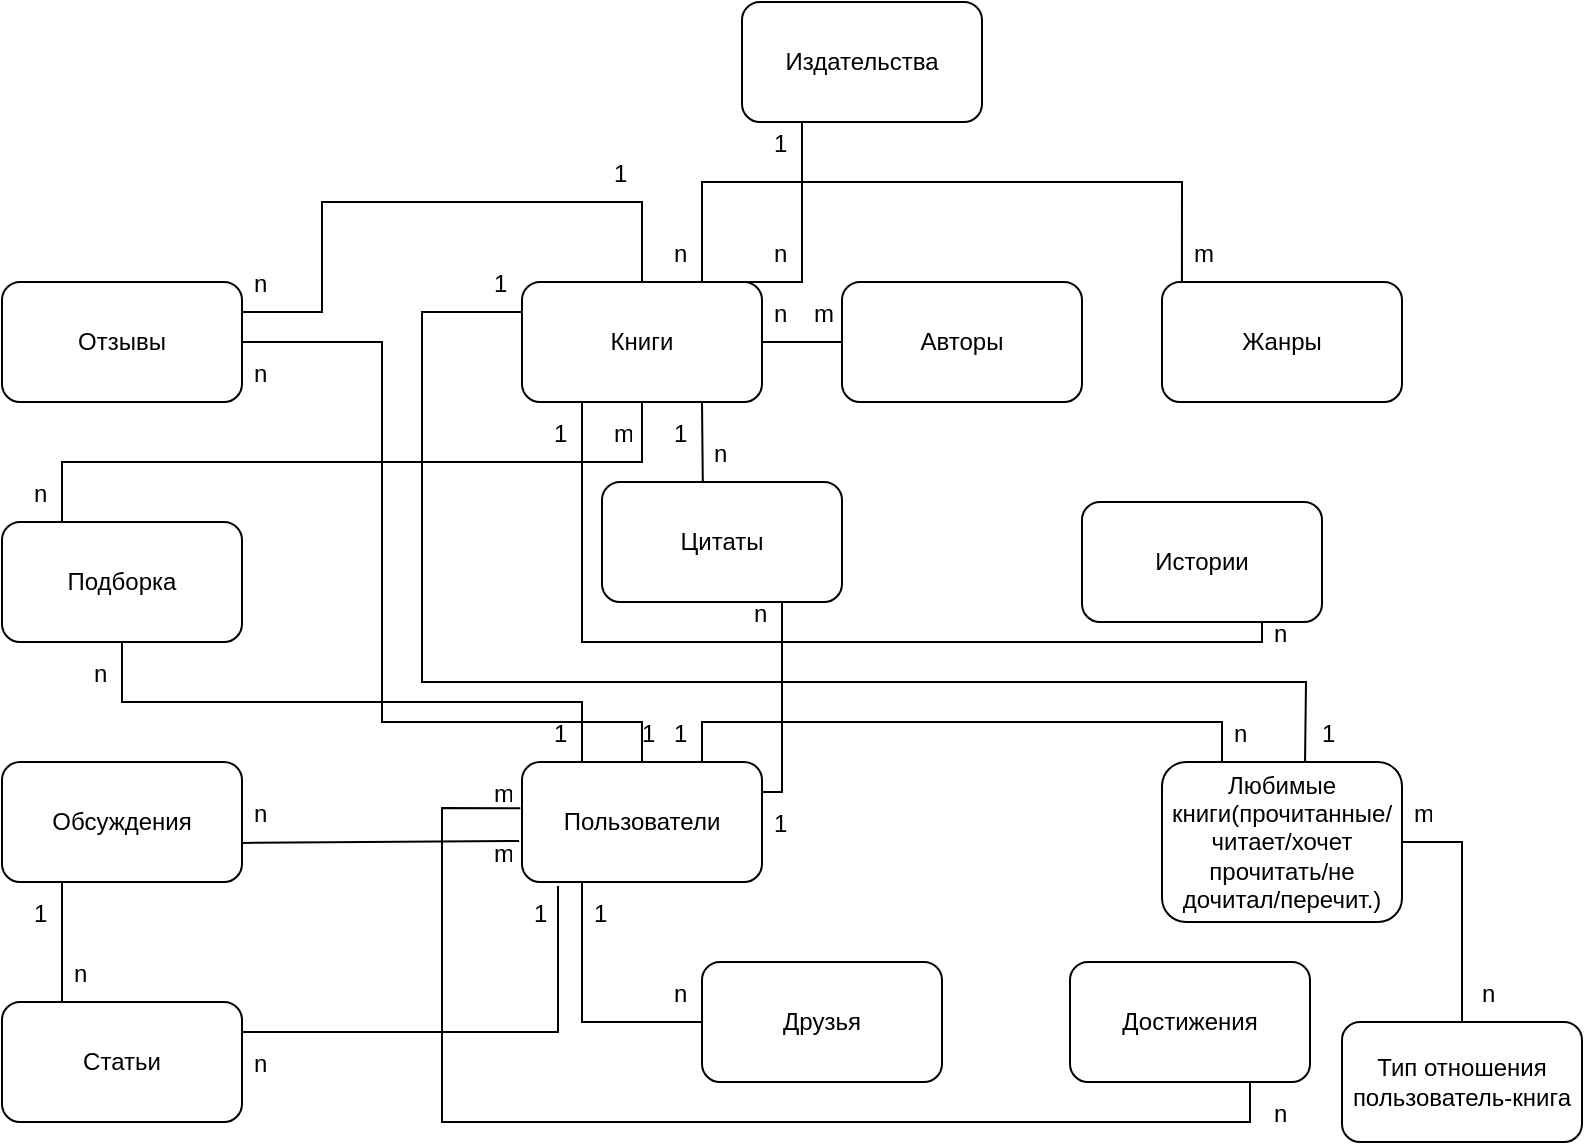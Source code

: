 <mxfile version="20.4.1" type="device"><diagram id="AliTMPAy1Uf2mKBEPsRA" name="Страница 1"><mxGraphModel dx="1564" dy="872" grid="1" gridSize="10" guides="1" tooltips="1" connect="1" arrows="1" fold="1" page="1" pageScale="1" pageWidth="1169" pageHeight="827" math="0" shadow="0"><root><mxCell id="0"/><mxCell id="1" parent="0"/><mxCell id="yyoPLoC8duQ-5GAGsJRs-1" value="Книги" style="rounded=1;whiteSpace=wrap;html=1;" parent="1" vertex="1"><mxGeometry x="440" y="270" width="120" height="60" as="geometry"/></mxCell><mxCell id="JQb8DYOmQ3WD8tvSND0Z-1" value="Авторы" style="rounded=1;whiteSpace=wrap;html=1;" parent="1" vertex="1"><mxGeometry x="600" y="270" width="120" height="60" as="geometry"/></mxCell><mxCell id="JQb8DYOmQ3WD8tvSND0Z-2" value="Жанры" style="rounded=1;whiteSpace=wrap;html=1;glass=0;" parent="1" vertex="1"><mxGeometry x="760" y="270" width="120" height="60" as="geometry"/></mxCell><mxCell id="JQb8DYOmQ3WD8tvSND0Z-3" value="Цитаты" style="rounded=1;whiteSpace=wrap;html=1;" parent="1" vertex="1"><mxGeometry x="480" y="370" width="120" height="60" as="geometry"/></mxCell><mxCell id="JQb8DYOmQ3WD8tvSND0Z-4" value="Истории" style="rounded=1;whiteSpace=wrap;html=1;" parent="1" vertex="1"><mxGeometry x="720" y="380" width="120" height="60" as="geometry"/></mxCell><mxCell id="JQb8DYOmQ3WD8tvSND0Z-11" value="n" style="text;strokeColor=none;fillColor=none;align=left;verticalAlign=middle;spacingLeft=4;spacingRight=4;overflow=hidden;points=[[0,0.5],[1,0.5]];portConstraint=eastwest;rotatable=0;" parent="1" vertex="1"><mxGeometry x="510" y="240" width="80" height="30" as="geometry"/></mxCell><mxCell id="JQb8DYOmQ3WD8tvSND0Z-13" value="m" style="text;strokeColor=none;fillColor=none;align=left;verticalAlign=middle;spacingLeft=4;spacingRight=4;overflow=hidden;points=[[0,0.5],[1,0.5]];portConstraint=eastwest;rotatable=0;" parent="1" vertex="1"><mxGeometry x="770" y="240" width="80" height="30" as="geometry"/></mxCell><mxCell id="JQb8DYOmQ3WD8tvSND0Z-16" value="" style="endArrow=none;html=1;rounded=0;exitX=0.75;exitY=0;exitDx=0;exitDy=0;entryX=0.083;entryY=0;entryDx=0;entryDy=0;entryPerimeter=0;" parent="1" source="yyoPLoC8duQ-5GAGsJRs-1" target="JQb8DYOmQ3WD8tvSND0Z-2" edge="1"><mxGeometry width="50" height="50" relative="1" as="geometry"><mxPoint x="520" y="230" as="sourcePoint"/><mxPoint x="600" y="210" as="targetPoint"/><Array as="points"><mxPoint x="530" y="220"/><mxPoint x="770" y="220"/></Array></mxGeometry></mxCell><mxCell id="JQb8DYOmQ3WD8tvSND0Z-17" value="" style="endArrow=none;html=1;rounded=0;exitX=1;exitY=0.5;exitDx=0;exitDy=0;entryX=0;entryY=0.5;entryDx=0;entryDy=0;" parent="1" source="yyoPLoC8duQ-5GAGsJRs-1" target="JQb8DYOmQ3WD8tvSND0Z-1" edge="1"><mxGeometry width="50" height="50" relative="1" as="geometry"><mxPoint x="640" y="310" as="sourcePoint"/><mxPoint x="690" y="260" as="targetPoint"/></mxGeometry></mxCell><mxCell id="JQb8DYOmQ3WD8tvSND0Z-18" value="n" style="text;strokeColor=none;fillColor=none;align=left;verticalAlign=middle;spacingLeft=4;spacingRight=4;overflow=hidden;points=[[0,0.5],[1,0.5]];portConstraint=eastwest;rotatable=0;" parent="1" vertex="1"><mxGeometry x="560" y="270" width="80" height="30" as="geometry"/></mxCell><mxCell id="JQb8DYOmQ3WD8tvSND0Z-19" value="m" style="text;strokeColor=none;fillColor=none;align=left;verticalAlign=middle;spacingLeft=4;spacingRight=4;overflow=hidden;points=[[0,0.5],[1,0.5]];portConstraint=eastwest;rotatable=0;" parent="1" vertex="1"><mxGeometry x="580" y="270" width="80" height="30" as="geometry"/></mxCell><mxCell id="JQb8DYOmQ3WD8tvSND0Z-21" value="" style="endArrow=none;html=1;rounded=0;exitX=0.75;exitY=1;exitDx=0;exitDy=0;entryX=0.42;entryY=-0.001;entryDx=0;entryDy=0;entryPerimeter=0;" parent="1" source="yyoPLoC8duQ-5GAGsJRs-1" target="JQb8DYOmQ3WD8tvSND0Z-3" edge="1"><mxGeometry width="50" height="50" relative="1" as="geometry"><mxPoint x="650" y="260" as="sourcePoint"/><mxPoint x="700" y="210" as="targetPoint"/></mxGeometry></mxCell><mxCell id="JQb8DYOmQ3WD8tvSND0Z-22" value="1" style="text;strokeColor=none;fillColor=none;align=left;verticalAlign=middle;spacingLeft=4;spacingRight=4;overflow=hidden;points=[[0,0.5],[1,0.5]];portConstraint=eastwest;rotatable=0;" parent="1" vertex="1"><mxGeometry x="510" y="330" width="80" height="30" as="geometry"/></mxCell><mxCell id="JQb8DYOmQ3WD8tvSND0Z-23" value="n" style="text;strokeColor=none;fillColor=none;align=left;verticalAlign=middle;spacingLeft=4;spacingRight=4;overflow=hidden;points=[[0,0.5],[1,0.5]];portConstraint=eastwest;rotatable=0;" parent="1" vertex="1"><mxGeometry x="530" y="340" width="80" height="30" as="geometry"/></mxCell><mxCell id="JQb8DYOmQ3WD8tvSND0Z-24" value="" style="endArrow=none;html=1;rounded=0;exitX=0.25;exitY=1;exitDx=0;exitDy=0;entryX=0.75;entryY=1;entryDx=0;entryDy=0;" parent="1" source="yyoPLoC8duQ-5GAGsJRs-1" target="JQb8DYOmQ3WD8tvSND0Z-4" edge="1"><mxGeometry width="50" height="50" relative="1" as="geometry"><mxPoint x="660" y="390" as="sourcePoint"/><mxPoint x="710" y="340" as="targetPoint"/><Array as="points"><mxPoint x="470" y="450"/><mxPoint x="810" y="450"/></Array></mxGeometry></mxCell><mxCell id="JQb8DYOmQ3WD8tvSND0Z-25" value="1" style="text;strokeColor=none;fillColor=none;align=left;verticalAlign=middle;spacingLeft=4;spacingRight=4;overflow=hidden;points=[[0,0.5],[1,0.5]];portConstraint=eastwest;rotatable=0;" parent="1" vertex="1"><mxGeometry x="450" y="330" width="20" height="30" as="geometry"/></mxCell><mxCell id="JQb8DYOmQ3WD8tvSND0Z-26" value="n" style="text;strokeColor=none;fillColor=none;align=left;verticalAlign=middle;spacingLeft=4;spacingRight=4;overflow=hidden;points=[[0,0.5],[1,0.5]];portConstraint=eastwest;rotatable=0;" parent="1" vertex="1"><mxGeometry x="810" y="430" width="20" height="30" as="geometry"/></mxCell><mxCell id="JQb8DYOmQ3WD8tvSND0Z-27" value="Пользователи" style="rounded=1;whiteSpace=wrap;html=1;" parent="1" vertex="1"><mxGeometry x="440" y="510" width="120" height="60" as="geometry"/></mxCell><mxCell id="JQb8DYOmQ3WD8tvSND0Z-29" value="Любимые книги(прочитанные/читает/хочет прочитать/не дочитал/перечит.)" style="rounded=1;whiteSpace=wrap;html=1;" parent="1" vertex="1"><mxGeometry x="760" y="510" width="120" height="80" as="geometry"/></mxCell><mxCell id="JQb8DYOmQ3WD8tvSND0Z-31" value="Друзья" style="rounded=1;whiteSpace=wrap;html=1;" parent="1" vertex="1"><mxGeometry x="530" y="610" width="120" height="60" as="geometry"/></mxCell><mxCell id="JQb8DYOmQ3WD8tvSND0Z-32" value="Достижения" style="rounded=1;whiteSpace=wrap;html=1;" parent="1" vertex="1"><mxGeometry x="714" y="610" width="120" height="60" as="geometry"/></mxCell><mxCell id="JQb8DYOmQ3WD8tvSND0Z-33" value="Обсуждения" style="rounded=1;whiteSpace=wrap;html=1;" parent="1" vertex="1"><mxGeometry x="180" y="510" width="120" height="60" as="geometry"/></mxCell><mxCell id="JQb8DYOmQ3WD8tvSND0Z-34" value="Статьи" style="rounded=1;whiteSpace=wrap;html=1;" parent="1" vertex="1"><mxGeometry x="180" y="630" width="120" height="60" as="geometry"/></mxCell><mxCell id="JQb8DYOmQ3WD8tvSND0Z-35" value="Подборка" style="rounded=1;whiteSpace=wrap;html=1;" parent="1" vertex="1"><mxGeometry x="180" y="390" width="120" height="60" as="geometry"/></mxCell><mxCell id="JQb8DYOmQ3WD8tvSND0Z-36" value="" style="endArrow=none;html=1;rounded=0;exitX=0.75;exitY=0;exitDx=0;exitDy=0;entryX=0.25;entryY=0;entryDx=0;entryDy=0;" parent="1" source="JQb8DYOmQ3WD8tvSND0Z-27" target="JQb8DYOmQ3WD8tvSND0Z-29" edge="1"><mxGeometry width="50" height="50" relative="1" as="geometry"><mxPoint x="710" y="430" as="sourcePoint"/><mxPoint x="760" y="380" as="targetPoint"/><Array as="points"><mxPoint x="530" y="490"/><mxPoint x="790" y="490"/></Array></mxGeometry></mxCell><mxCell id="JQb8DYOmQ3WD8tvSND0Z-37" value="1" style="text;strokeColor=none;fillColor=none;align=left;verticalAlign=middle;spacingLeft=4;spacingRight=4;overflow=hidden;points=[[0,0.5],[1,0.5]];portConstraint=eastwest;rotatable=0;" parent="1" vertex="1"><mxGeometry x="510" y="480" width="80" height="30" as="geometry"/></mxCell><mxCell id="JQb8DYOmQ3WD8tvSND0Z-38" value="n" style="text;strokeColor=none;fillColor=none;align=left;verticalAlign=middle;spacingLeft=4;spacingRight=4;overflow=hidden;points=[[0,0.5],[1,0.5]];portConstraint=eastwest;rotatable=0;" parent="1" vertex="1"><mxGeometry x="790" y="480" width="80" height="30" as="geometry"/></mxCell><mxCell id="JQb8DYOmQ3WD8tvSND0Z-39" value="" style="endArrow=none;html=1;rounded=0;entryX=0;entryY=0.25;entryDx=0;entryDy=0;exitX=0.519;exitY=0.987;exitDx=0;exitDy=0;exitPerimeter=0;" parent="1" source="JQb8DYOmQ3WD8tvSND0Z-38" target="yyoPLoC8duQ-5GAGsJRs-1" edge="1"><mxGeometry width="50" height="50" relative="1" as="geometry"><mxPoint x="830" y="470" as="sourcePoint"/><mxPoint x="760" y="430" as="targetPoint"/><Array as="points"><mxPoint x="832" y="470"/><mxPoint x="390" y="470"/><mxPoint x="390" y="285"/></Array></mxGeometry></mxCell><mxCell id="JQb8DYOmQ3WD8tvSND0Z-40" value="1" style="text;strokeColor=none;fillColor=none;align=left;verticalAlign=middle;spacingLeft=4;spacingRight=4;overflow=hidden;points=[[0,0.5],[1,0.5]];portConstraint=eastwest;rotatable=0;" parent="1" vertex="1"><mxGeometry x="420" y="255" width="80" height="30" as="geometry"/></mxCell><mxCell id="JQb8DYOmQ3WD8tvSND0Z-41" value="1" style="text;strokeColor=none;fillColor=none;align=left;verticalAlign=middle;spacingLeft=4;spacingRight=4;overflow=hidden;points=[[0,0.5],[1,0.5]];portConstraint=eastwest;rotatable=0;" parent="1" vertex="1"><mxGeometry x="834" y="480" width="80" height="30" as="geometry"/></mxCell><mxCell id="JQb8DYOmQ3WD8tvSND0Z-44" value="" style="endArrow=none;html=1;rounded=0;exitX=0.25;exitY=1;exitDx=0;exitDy=0;entryX=0;entryY=0.5;entryDx=0;entryDy=0;" parent="1" source="JQb8DYOmQ3WD8tvSND0Z-27" target="JQb8DYOmQ3WD8tvSND0Z-31" edge="1"><mxGeometry width="50" height="50" relative="1" as="geometry"><mxPoint x="710" y="530" as="sourcePoint"/><mxPoint x="760" y="480" as="targetPoint"/><Array as="points"><mxPoint x="470" y="640"/></Array></mxGeometry></mxCell><mxCell id="JQb8DYOmQ3WD8tvSND0Z-45" value="1" style="text;strokeColor=none;fillColor=none;align=left;verticalAlign=middle;spacingLeft=4;spacingRight=4;overflow=hidden;points=[[0,0.5],[1,0.5]];portConstraint=eastwest;rotatable=0;" parent="1" vertex="1"><mxGeometry x="470" y="570" width="80" height="30" as="geometry"/></mxCell><mxCell id="JQb8DYOmQ3WD8tvSND0Z-46" value="n" style="text;strokeColor=none;fillColor=none;align=left;verticalAlign=middle;spacingLeft=4;spacingRight=4;overflow=hidden;points=[[0,0.5],[1,0.5]];portConstraint=eastwest;rotatable=0;" parent="1" vertex="1"><mxGeometry x="510" y="610" width="20" height="30" as="geometry"/></mxCell><mxCell id="0594XPiniqcwADee8jRb-6" value="" style="endArrow=none;html=1;rounded=0;entryX=-0.007;entryY=0.385;entryDx=0;entryDy=0;entryPerimeter=0;exitX=0.75;exitY=1;exitDx=0;exitDy=0;" parent="1" source="JQb8DYOmQ3WD8tvSND0Z-32" target="JQb8DYOmQ3WD8tvSND0Z-27" edge="1"><mxGeometry width="50" height="50" relative="1" as="geometry"><mxPoint x="630" y="630" as="sourcePoint"/><mxPoint x="680" y="580" as="targetPoint"/><Array as="points"><mxPoint x="804" y="690"/><mxPoint x="400" y="690"/><mxPoint x="400" y="533"/></Array></mxGeometry></mxCell><mxCell id="0594XPiniqcwADee8jRb-8" value="n" style="text;strokeColor=none;fillColor=none;align=left;verticalAlign=middle;spacingLeft=4;spacingRight=4;overflow=hidden;points=[[0,0.5],[1,0.5]];portConstraint=eastwest;rotatable=0;" parent="1" vertex="1"><mxGeometry x="810" y="670" width="80" height="30" as="geometry"/></mxCell><mxCell id="0594XPiniqcwADee8jRb-9" value="m" style="text;strokeColor=none;fillColor=none;align=left;verticalAlign=middle;spacingLeft=4;spacingRight=4;overflow=hidden;points=[[0,0.5],[1,0.5]];portConstraint=eastwest;rotatable=0;" parent="1" vertex="1"><mxGeometry x="420" y="510" width="20" height="30" as="geometry"/></mxCell><mxCell id="0594XPiniqcwADee8jRb-10" value="Отзывы" style="rounded=1;whiteSpace=wrap;html=1;" parent="1" vertex="1"><mxGeometry x="180" y="270" width="120" height="60" as="geometry"/></mxCell><mxCell id="0594XPiniqcwADee8jRb-11" value="" style="endArrow=none;html=1;rounded=0;exitX=1;exitY=0.5;exitDx=0;exitDy=0;entryX=0.5;entryY=0;entryDx=0;entryDy=0;" parent="1" source="0594XPiniqcwADee8jRb-10" target="JQb8DYOmQ3WD8tvSND0Z-27" edge="1"><mxGeometry width="50" height="50" relative="1" as="geometry"><mxPoint x="400" y="460" as="sourcePoint"/><mxPoint x="450" y="410" as="targetPoint"/><Array as="points"><mxPoint x="370" y="300"/><mxPoint x="370" y="490"/><mxPoint x="500" y="490"/></Array></mxGeometry></mxCell><mxCell id="0594XPiniqcwADee8jRb-12" value="" style="endArrow=none;html=1;rounded=0;exitX=1;exitY=0.25;exitDx=0;exitDy=0;entryX=1;entryY=0.5;entryDx=0;entryDy=0;" parent="1" source="0594XPiniqcwADee8jRb-10" target="JQb8DYOmQ3WD8tvSND0Z-40" edge="1"><mxGeometry width="50" height="50" relative="1" as="geometry"><mxPoint x="400" y="480" as="sourcePoint"/><mxPoint x="450" y="430" as="targetPoint"/><Array as="points"><mxPoint x="340" y="285"/><mxPoint x="340" y="230"/><mxPoint x="500" y="230"/></Array></mxGeometry></mxCell><mxCell id="0594XPiniqcwADee8jRb-13" value="1" style="text;strokeColor=none;fillColor=none;align=left;verticalAlign=middle;spacingLeft=4;spacingRight=4;overflow=hidden;points=[[0,0.5],[1,0.5]];portConstraint=eastwest;rotatable=0;" parent="1" vertex="1"><mxGeometry x="480" y="200" width="20" height="30" as="geometry"/></mxCell><mxCell id="0594XPiniqcwADee8jRb-14" value="n" style="text;strokeColor=none;fillColor=none;align=left;verticalAlign=middle;spacingLeft=4;spacingRight=4;overflow=hidden;points=[[0,0.5],[1,0.5]];portConstraint=eastwest;rotatable=0;" parent="1" vertex="1"><mxGeometry x="300" y="255" width="20" height="30" as="geometry"/></mxCell><mxCell id="0594XPiniqcwADee8jRb-16" value="1" style="text;strokeColor=none;fillColor=none;align=left;verticalAlign=middle;spacingLeft=4;spacingRight=4;overflow=hidden;points=[[0,0.5],[1,0.5]];portConstraint=eastwest;rotatable=0;" parent="1" vertex="1"><mxGeometry x="494" y="480" width="20" height="30" as="geometry"/></mxCell><mxCell id="0594XPiniqcwADee8jRb-17" value="n" style="text;strokeColor=none;fillColor=none;align=left;verticalAlign=middle;spacingLeft=4;spacingRight=4;overflow=hidden;points=[[0,0.5],[1,0.5]];portConstraint=eastwest;rotatable=0;" parent="1" vertex="1"><mxGeometry x="300" y="300" width="20" height="30" as="geometry"/></mxCell><mxCell id="0594XPiniqcwADee8jRb-18" value="" style="endArrow=none;html=1;rounded=0;exitX=0.25;exitY=0;exitDx=0;exitDy=0;entryX=0.25;entryY=1;entryDx=0;entryDy=0;" parent="1" source="JQb8DYOmQ3WD8tvSND0Z-34" target="JQb8DYOmQ3WD8tvSND0Z-33" edge="1"><mxGeometry width="50" height="50" relative="1" as="geometry"><mxPoint x="330" y="650" as="sourcePoint"/><mxPoint x="380" y="600" as="targetPoint"/></mxGeometry></mxCell><mxCell id="0594XPiniqcwADee8jRb-19" value="1" style="text;strokeColor=none;fillColor=none;align=left;verticalAlign=middle;spacingLeft=4;spacingRight=4;overflow=hidden;points=[[0,0.5],[1,0.5]];portConstraint=eastwest;rotatable=0;" parent="1" vertex="1"><mxGeometry x="190" y="570" width="20" height="30" as="geometry"/></mxCell><mxCell id="0594XPiniqcwADee8jRb-20" value="n" style="text;strokeColor=none;fillColor=none;align=left;verticalAlign=middle;spacingLeft=4;spacingRight=4;overflow=hidden;points=[[0,0.5],[1,0.5]];portConstraint=eastwest;rotatable=0;" parent="1" vertex="1"><mxGeometry x="210" y="600" width="20" height="30" as="geometry"/></mxCell><mxCell id="0594XPiniqcwADee8jRb-21" value="" style="endArrow=none;html=1;rounded=0;exitX=1.002;exitY=0.674;exitDx=0;exitDy=0;exitPerimeter=0;entryX=-0.012;entryY=0.658;entryDx=0;entryDy=0;entryPerimeter=0;" parent="1" source="JQb8DYOmQ3WD8tvSND0Z-33" target="JQb8DYOmQ3WD8tvSND0Z-27" edge="1"><mxGeometry width="50" height="50" relative="1" as="geometry"><mxPoint x="330" y="650" as="sourcePoint"/><mxPoint x="380" y="600" as="targetPoint"/></mxGeometry></mxCell><mxCell id="0594XPiniqcwADee8jRb-22" value="n" style="text;strokeColor=none;fillColor=none;align=left;verticalAlign=middle;spacingLeft=4;spacingRight=4;overflow=hidden;points=[[0,0.5],[1,0.5]];portConstraint=eastwest;rotatable=0;" parent="1" vertex="1"><mxGeometry x="300" y="520" width="20" height="30" as="geometry"/></mxCell><mxCell id="0594XPiniqcwADee8jRb-23" value="m" style="text;strokeColor=none;fillColor=none;align=left;verticalAlign=middle;spacingLeft=4;spacingRight=4;overflow=hidden;points=[[0,0.5],[1,0.5]];portConstraint=eastwest;rotatable=0;" parent="1" vertex="1"><mxGeometry x="420" y="540" width="20" height="30" as="geometry"/></mxCell><mxCell id="0594XPiniqcwADee8jRb-24" value="" style="endArrow=none;html=1;rounded=0;exitX=1;exitY=0.25;exitDx=0;exitDy=0;entryX=0.15;entryY=1.033;entryDx=0;entryDy=0;entryPerimeter=0;" parent="1" source="JQb8DYOmQ3WD8tvSND0Z-34" target="JQb8DYOmQ3WD8tvSND0Z-27" edge="1"><mxGeometry width="50" height="50" relative="1" as="geometry"><mxPoint x="360" y="630" as="sourcePoint"/><mxPoint x="410" y="580" as="targetPoint"/><Array as="points"><mxPoint x="458" y="645"/></Array></mxGeometry></mxCell><mxCell id="0594XPiniqcwADee8jRb-25" value="1" style="text;strokeColor=none;fillColor=none;align=left;verticalAlign=middle;spacingLeft=4;spacingRight=4;overflow=hidden;points=[[0,0.5],[1,0.5]];portConstraint=eastwest;rotatable=0;" parent="1" vertex="1"><mxGeometry x="440" y="570" width="20" height="30" as="geometry"/></mxCell><mxCell id="0594XPiniqcwADee8jRb-26" value="n" style="text;strokeColor=none;fillColor=none;align=left;verticalAlign=middle;spacingLeft=4;spacingRight=4;overflow=hidden;points=[[0,0.5],[1,0.5]];portConstraint=eastwest;rotatable=0;" parent="1" vertex="1"><mxGeometry x="300" y="645" width="20" height="30" as="geometry"/></mxCell><mxCell id="0594XPiniqcwADee8jRb-27" value="" style="endArrow=none;html=1;rounded=0;exitX=0.5;exitY=1;exitDx=0;exitDy=0;entryX=0.25;entryY=0;entryDx=0;entryDy=0;" parent="1" source="yyoPLoC8duQ-5GAGsJRs-1" target="JQb8DYOmQ3WD8tvSND0Z-35" edge="1"><mxGeometry width="50" height="50" relative="1" as="geometry"><mxPoint x="360" y="550" as="sourcePoint"/><mxPoint x="410" y="500" as="targetPoint"/><Array as="points"><mxPoint x="500" y="360"/><mxPoint x="210" y="360"/></Array></mxGeometry></mxCell><mxCell id="0594XPiniqcwADee8jRb-28" value="n" style="text;strokeColor=none;fillColor=none;align=left;verticalAlign=middle;spacingLeft=4;spacingRight=4;overflow=hidden;points=[[0,0.5],[1,0.5]];portConstraint=eastwest;rotatable=0;" parent="1" vertex="1"><mxGeometry x="190" y="360" width="20" height="30" as="geometry"/></mxCell><mxCell id="0594XPiniqcwADee8jRb-29" value="m" style="text;strokeColor=none;fillColor=none;align=left;verticalAlign=middle;spacingLeft=4;spacingRight=4;overflow=hidden;points=[[0,0.5],[1,0.5]];portConstraint=eastwest;rotatable=0;" parent="1" vertex="1"><mxGeometry x="480" y="330" width="20" height="30" as="geometry"/></mxCell><mxCell id="0594XPiniqcwADee8jRb-30" value="" style="endArrow=none;html=1;rounded=0;entryX=0.5;entryY=1;entryDx=0;entryDy=0;exitX=0.25;exitY=0;exitDx=0;exitDy=0;" parent="1" source="JQb8DYOmQ3WD8tvSND0Z-27" target="JQb8DYOmQ3WD8tvSND0Z-35" edge="1"><mxGeometry width="50" height="50" relative="1" as="geometry"><mxPoint x="360" y="700" as="sourcePoint"/><mxPoint x="410" y="650" as="targetPoint"/><Array as="points"><mxPoint x="470" y="480"/><mxPoint x="240" y="480"/></Array></mxGeometry></mxCell><mxCell id="0594XPiniqcwADee8jRb-31" value="1" style="text;strokeColor=none;fillColor=none;align=left;verticalAlign=middle;spacingLeft=4;spacingRight=4;overflow=hidden;points=[[0,0.5],[1,0.5]];portConstraint=eastwest;rotatable=0;" parent="1" vertex="1"><mxGeometry x="450" y="480" width="20" height="30" as="geometry"/></mxCell><mxCell id="0594XPiniqcwADee8jRb-32" value="n" style="text;strokeColor=none;fillColor=none;align=left;verticalAlign=middle;spacingLeft=4;spacingRight=4;overflow=hidden;points=[[0,0.5],[1,0.5]];portConstraint=eastwest;rotatable=0;" parent="1" vertex="1"><mxGeometry x="220" y="450" width="20" height="30" as="geometry"/></mxCell><mxCell id="Xz_F7oEXMHw-cQ1STcpa-1" value="" style="endArrow=none;html=1;rounded=0;exitX=0.75;exitY=1;exitDx=0;exitDy=0;entryX=1;entryY=0.25;entryDx=0;entryDy=0;" parent="1" source="JQb8DYOmQ3WD8tvSND0Z-3" target="JQb8DYOmQ3WD8tvSND0Z-27" edge="1"><mxGeometry width="50" height="50" relative="1" as="geometry"><mxPoint x="550" y="480" as="sourcePoint"/><mxPoint x="620" y="540" as="targetPoint"/><Array as="points"><mxPoint x="570" y="525"/></Array></mxGeometry></mxCell><mxCell id="Xz_F7oEXMHw-cQ1STcpa-2" value="1" style="text;strokeColor=none;fillColor=none;align=left;verticalAlign=middle;spacingLeft=4;spacingRight=4;overflow=hidden;points=[[0,0.5],[1,0.5]];portConstraint=eastwest;rotatable=0;" parent="1" vertex="1"><mxGeometry x="560" y="525" width="20" height="30" as="geometry"/></mxCell><mxCell id="Xz_F7oEXMHw-cQ1STcpa-3" value="n" style="text;strokeColor=none;fillColor=none;align=left;verticalAlign=middle;spacingLeft=4;spacingRight=4;overflow=hidden;points=[[0,0.5],[1,0.5]];portConstraint=eastwest;rotatable=0;" parent="1" vertex="1"><mxGeometry x="550" y="420" width="20" height="30" as="geometry"/></mxCell><mxCell id="Xz_F7oEXMHw-cQ1STcpa-4" value="Тип отношения пользователь-книга" style="rounded=1;whiteSpace=wrap;html=1;" parent="1" vertex="1"><mxGeometry x="850" y="640" width="120" height="60" as="geometry"/></mxCell><mxCell id="Xz_F7oEXMHw-cQ1STcpa-5" value="" style="endArrow=none;html=1;rounded=0;entryX=0.5;entryY=0;entryDx=0;entryDy=0;exitX=1;exitY=0.5;exitDx=0;exitDy=0;" parent="1" source="JQb8DYOmQ3WD8tvSND0Z-29" target="Xz_F7oEXMHw-cQ1STcpa-4" edge="1"><mxGeometry width="50" height="50" relative="1" as="geometry"><mxPoint x="860" y="480" as="sourcePoint"/><mxPoint x="910" y="430" as="targetPoint"/><Array as="points"><mxPoint x="910" y="550"/></Array></mxGeometry></mxCell><mxCell id="Xz_F7oEXMHw-cQ1STcpa-6" value="n" style="text;strokeColor=none;fillColor=none;align=left;verticalAlign=middle;spacingLeft=4;spacingRight=4;overflow=hidden;points=[[0,0.5],[1,0.5]];portConstraint=eastwest;rotatable=0;" parent="1" vertex="1"><mxGeometry x="914" y="610" width="20" height="30" as="geometry"/></mxCell><mxCell id="Xz_F7oEXMHw-cQ1STcpa-7" value="m" style="text;strokeColor=none;fillColor=none;align=left;verticalAlign=middle;spacingLeft=4;spacingRight=4;overflow=hidden;points=[[0,0.5],[1,0.5]];portConstraint=eastwest;rotatable=0;" parent="1" vertex="1"><mxGeometry x="880" y="520" width="20" height="30" as="geometry"/></mxCell><mxCell id="y-jMTX3WiexaaWlolutf-1" value="Издательства" style="rounded=1;whiteSpace=wrap;html=1;" vertex="1" parent="1"><mxGeometry x="550" y="130" width="120" height="60" as="geometry"/></mxCell><mxCell id="y-jMTX3WiexaaWlolutf-2" value="" style="endArrow=none;html=1;rounded=0;entryX=0.25;entryY=1;entryDx=0;entryDy=0;exitX=1;exitY=0.5;exitDx=0;exitDy=0;" edge="1" parent="1" source="JQb8DYOmQ3WD8tvSND0Z-40" target="y-jMTX3WiexaaWlolutf-1"><mxGeometry width="50" height="50" relative="1" as="geometry"><mxPoint x="540" y="280" as="sourcePoint"/><mxPoint x="560" y="210" as="targetPoint"/><Array as="points"><mxPoint x="580" y="270"/></Array></mxGeometry></mxCell><mxCell id="y-jMTX3WiexaaWlolutf-3" value="1" style="text;strokeColor=none;fillColor=none;align=left;verticalAlign=middle;spacingLeft=4;spacingRight=4;overflow=hidden;points=[[0,0.5],[1,0.5]];portConstraint=eastwest;rotatable=0;" vertex="1" parent="1"><mxGeometry x="560" y="180" width="20" height="40" as="geometry"/></mxCell><mxCell id="y-jMTX3WiexaaWlolutf-5" value="n" style="text;strokeColor=none;fillColor=none;align=left;verticalAlign=middle;spacingLeft=4;spacingRight=4;overflow=hidden;points=[[0,0.5],[1,0.5]];portConstraint=eastwest;rotatable=0;" vertex="1" parent="1"><mxGeometry x="560" y="240" width="20" height="30" as="geometry"/></mxCell></root></mxGraphModel></diagram></mxfile>